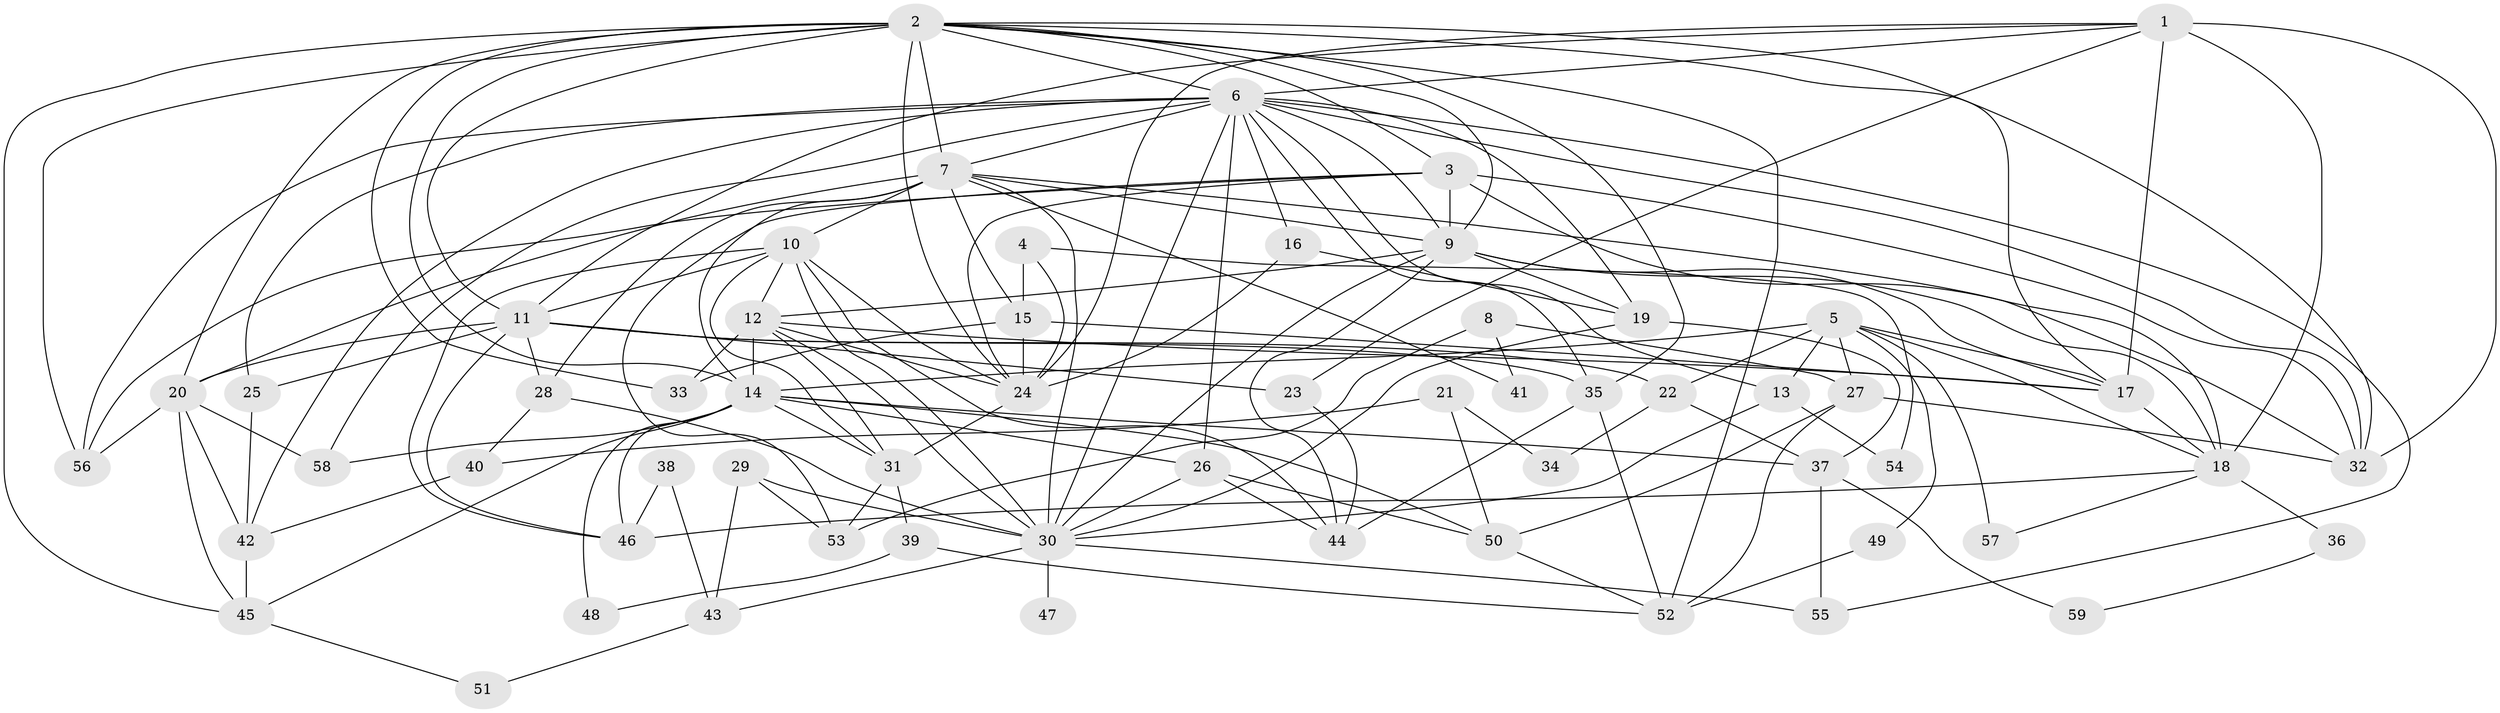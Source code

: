 // original degree distribution, {3: 0.2905982905982906, 6: 0.13675213675213677, 5: 0.1794871794871795, 4: 0.23931623931623933, 2: 0.1282051282051282, 9: 0.008547008547008548, 7: 0.017094017094017096}
// Generated by graph-tools (version 1.1) at 2025/36/03/09/25 02:36:10]
// undirected, 59 vertices, 155 edges
graph export_dot {
graph [start="1"]
  node [color=gray90,style=filled];
  1;
  2;
  3;
  4;
  5;
  6;
  7;
  8;
  9;
  10;
  11;
  12;
  13;
  14;
  15;
  16;
  17;
  18;
  19;
  20;
  21;
  22;
  23;
  24;
  25;
  26;
  27;
  28;
  29;
  30;
  31;
  32;
  33;
  34;
  35;
  36;
  37;
  38;
  39;
  40;
  41;
  42;
  43;
  44;
  45;
  46;
  47;
  48;
  49;
  50;
  51;
  52;
  53;
  54;
  55;
  56;
  57;
  58;
  59;
  1 -- 6 [weight=1.0];
  1 -- 11 [weight=1.0];
  1 -- 17 [weight=1.0];
  1 -- 18 [weight=3.0];
  1 -- 23 [weight=1.0];
  1 -- 24 [weight=1.0];
  1 -- 32 [weight=1.0];
  2 -- 3 [weight=1.0];
  2 -- 6 [weight=1.0];
  2 -- 7 [weight=2.0];
  2 -- 9 [weight=3.0];
  2 -- 11 [weight=1.0];
  2 -- 14 [weight=1.0];
  2 -- 17 [weight=1.0];
  2 -- 20 [weight=1.0];
  2 -- 24 [weight=1.0];
  2 -- 32 [weight=1.0];
  2 -- 33 [weight=1.0];
  2 -- 35 [weight=1.0];
  2 -- 45 [weight=1.0];
  2 -- 52 [weight=1.0];
  2 -- 56 [weight=2.0];
  3 -- 9 [weight=2.0];
  3 -- 18 [weight=1.0];
  3 -- 24 [weight=1.0];
  3 -- 32 [weight=1.0];
  3 -- 53 [weight=1.0];
  3 -- 56 [weight=1.0];
  4 -- 15 [weight=1.0];
  4 -- 24 [weight=1.0];
  4 -- 54 [weight=1.0];
  5 -- 13 [weight=1.0];
  5 -- 14 [weight=3.0];
  5 -- 17 [weight=1.0];
  5 -- 18 [weight=1.0];
  5 -- 22 [weight=1.0];
  5 -- 27 [weight=1.0];
  5 -- 49 [weight=1.0];
  5 -- 57 [weight=2.0];
  6 -- 7 [weight=1.0];
  6 -- 9 [weight=2.0];
  6 -- 13 [weight=1.0];
  6 -- 16 [weight=1.0];
  6 -- 19 [weight=1.0];
  6 -- 25 [weight=1.0];
  6 -- 26 [weight=3.0];
  6 -- 30 [weight=1.0];
  6 -- 32 [weight=1.0];
  6 -- 35 [weight=1.0];
  6 -- 42 [weight=1.0];
  6 -- 55 [weight=1.0];
  6 -- 56 [weight=1.0];
  6 -- 58 [weight=1.0];
  7 -- 9 [weight=1.0];
  7 -- 10 [weight=1.0];
  7 -- 14 [weight=1.0];
  7 -- 15 [weight=1.0];
  7 -- 20 [weight=1.0];
  7 -- 28 [weight=1.0];
  7 -- 30 [weight=1.0];
  7 -- 32 [weight=1.0];
  7 -- 41 [weight=1.0];
  8 -- 27 [weight=1.0];
  8 -- 41 [weight=1.0];
  8 -- 53 [weight=1.0];
  9 -- 12 [weight=1.0];
  9 -- 17 [weight=1.0];
  9 -- 18 [weight=1.0];
  9 -- 19 [weight=1.0];
  9 -- 30 [weight=1.0];
  9 -- 44 [weight=1.0];
  10 -- 11 [weight=1.0];
  10 -- 12 [weight=1.0];
  10 -- 24 [weight=1.0];
  10 -- 30 [weight=1.0];
  10 -- 31 [weight=1.0];
  10 -- 44 [weight=1.0];
  10 -- 46 [weight=1.0];
  11 -- 20 [weight=1.0];
  11 -- 22 [weight=1.0];
  11 -- 23 [weight=1.0];
  11 -- 25 [weight=1.0];
  11 -- 28 [weight=1.0];
  11 -- 35 [weight=1.0];
  11 -- 46 [weight=1.0];
  12 -- 14 [weight=1.0];
  12 -- 17 [weight=1.0];
  12 -- 24 [weight=1.0];
  12 -- 30 [weight=1.0];
  12 -- 31 [weight=1.0];
  12 -- 33 [weight=1.0];
  13 -- 30 [weight=1.0];
  13 -- 54 [weight=1.0];
  14 -- 26 [weight=1.0];
  14 -- 31 [weight=1.0];
  14 -- 37 [weight=1.0];
  14 -- 45 [weight=1.0];
  14 -- 46 [weight=1.0];
  14 -- 48 [weight=1.0];
  14 -- 50 [weight=1.0];
  14 -- 58 [weight=1.0];
  15 -- 17 [weight=2.0];
  15 -- 24 [weight=1.0];
  15 -- 33 [weight=1.0];
  16 -- 19 [weight=1.0];
  16 -- 24 [weight=1.0];
  17 -- 18 [weight=1.0];
  18 -- 36 [weight=2.0];
  18 -- 46 [weight=1.0];
  18 -- 57 [weight=1.0];
  19 -- 30 [weight=1.0];
  19 -- 37 [weight=1.0];
  20 -- 42 [weight=1.0];
  20 -- 45 [weight=1.0];
  20 -- 56 [weight=1.0];
  20 -- 58 [weight=1.0];
  21 -- 34 [weight=1.0];
  21 -- 40 [weight=1.0];
  21 -- 50 [weight=1.0];
  22 -- 34 [weight=1.0];
  22 -- 37 [weight=1.0];
  23 -- 44 [weight=1.0];
  24 -- 31 [weight=2.0];
  25 -- 42 [weight=1.0];
  26 -- 30 [weight=1.0];
  26 -- 44 [weight=1.0];
  26 -- 50 [weight=1.0];
  27 -- 32 [weight=1.0];
  27 -- 50 [weight=1.0];
  27 -- 52 [weight=1.0];
  28 -- 30 [weight=1.0];
  28 -- 40 [weight=1.0];
  29 -- 30 [weight=1.0];
  29 -- 43 [weight=1.0];
  29 -- 53 [weight=1.0];
  30 -- 43 [weight=1.0];
  30 -- 47 [weight=2.0];
  30 -- 55 [weight=1.0];
  31 -- 39 [weight=1.0];
  31 -- 53 [weight=1.0];
  35 -- 44 [weight=1.0];
  35 -- 52 [weight=1.0];
  36 -- 59 [weight=1.0];
  37 -- 55 [weight=1.0];
  37 -- 59 [weight=1.0];
  38 -- 43 [weight=1.0];
  38 -- 46 [weight=1.0];
  39 -- 48 [weight=1.0];
  39 -- 52 [weight=1.0];
  40 -- 42 [weight=1.0];
  42 -- 45 [weight=1.0];
  43 -- 51 [weight=1.0];
  45 -- 51 [weight=1.0];
  49 -- 52 [weight=1.0];
  50 -- 52 [weight=1.0];
}
